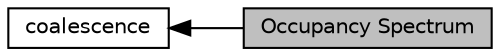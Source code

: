 digraph "Occupancy Spectrum"
{
  edge [fontname="Helvetica",fontsize="10",labelfontname="Helvetica",labelfontsize="10"];
  node [fontname="Helvetica",fontsize="10",shape=box];
  rankdir=LR;
  Node1 [label="coalescence",height=0.2,width=0.4,color="black", fillcolor="white", style="filled",URL="$group__coalescence.html",tooltip="Template algorithms for operating coalescence operations on data sequences."];
  Node0 [label="Occupancy Spectrum",height=0.2,width=0.4,color="black", fillcolor="grey75", style="filled", fontcolor="black",tooltip="Occupancy spectrum simulation for coalescence with simultaneous multiple collisions."];
  Node1->Node0 [shape=plaintext, dir="back", style="solid"];
}
